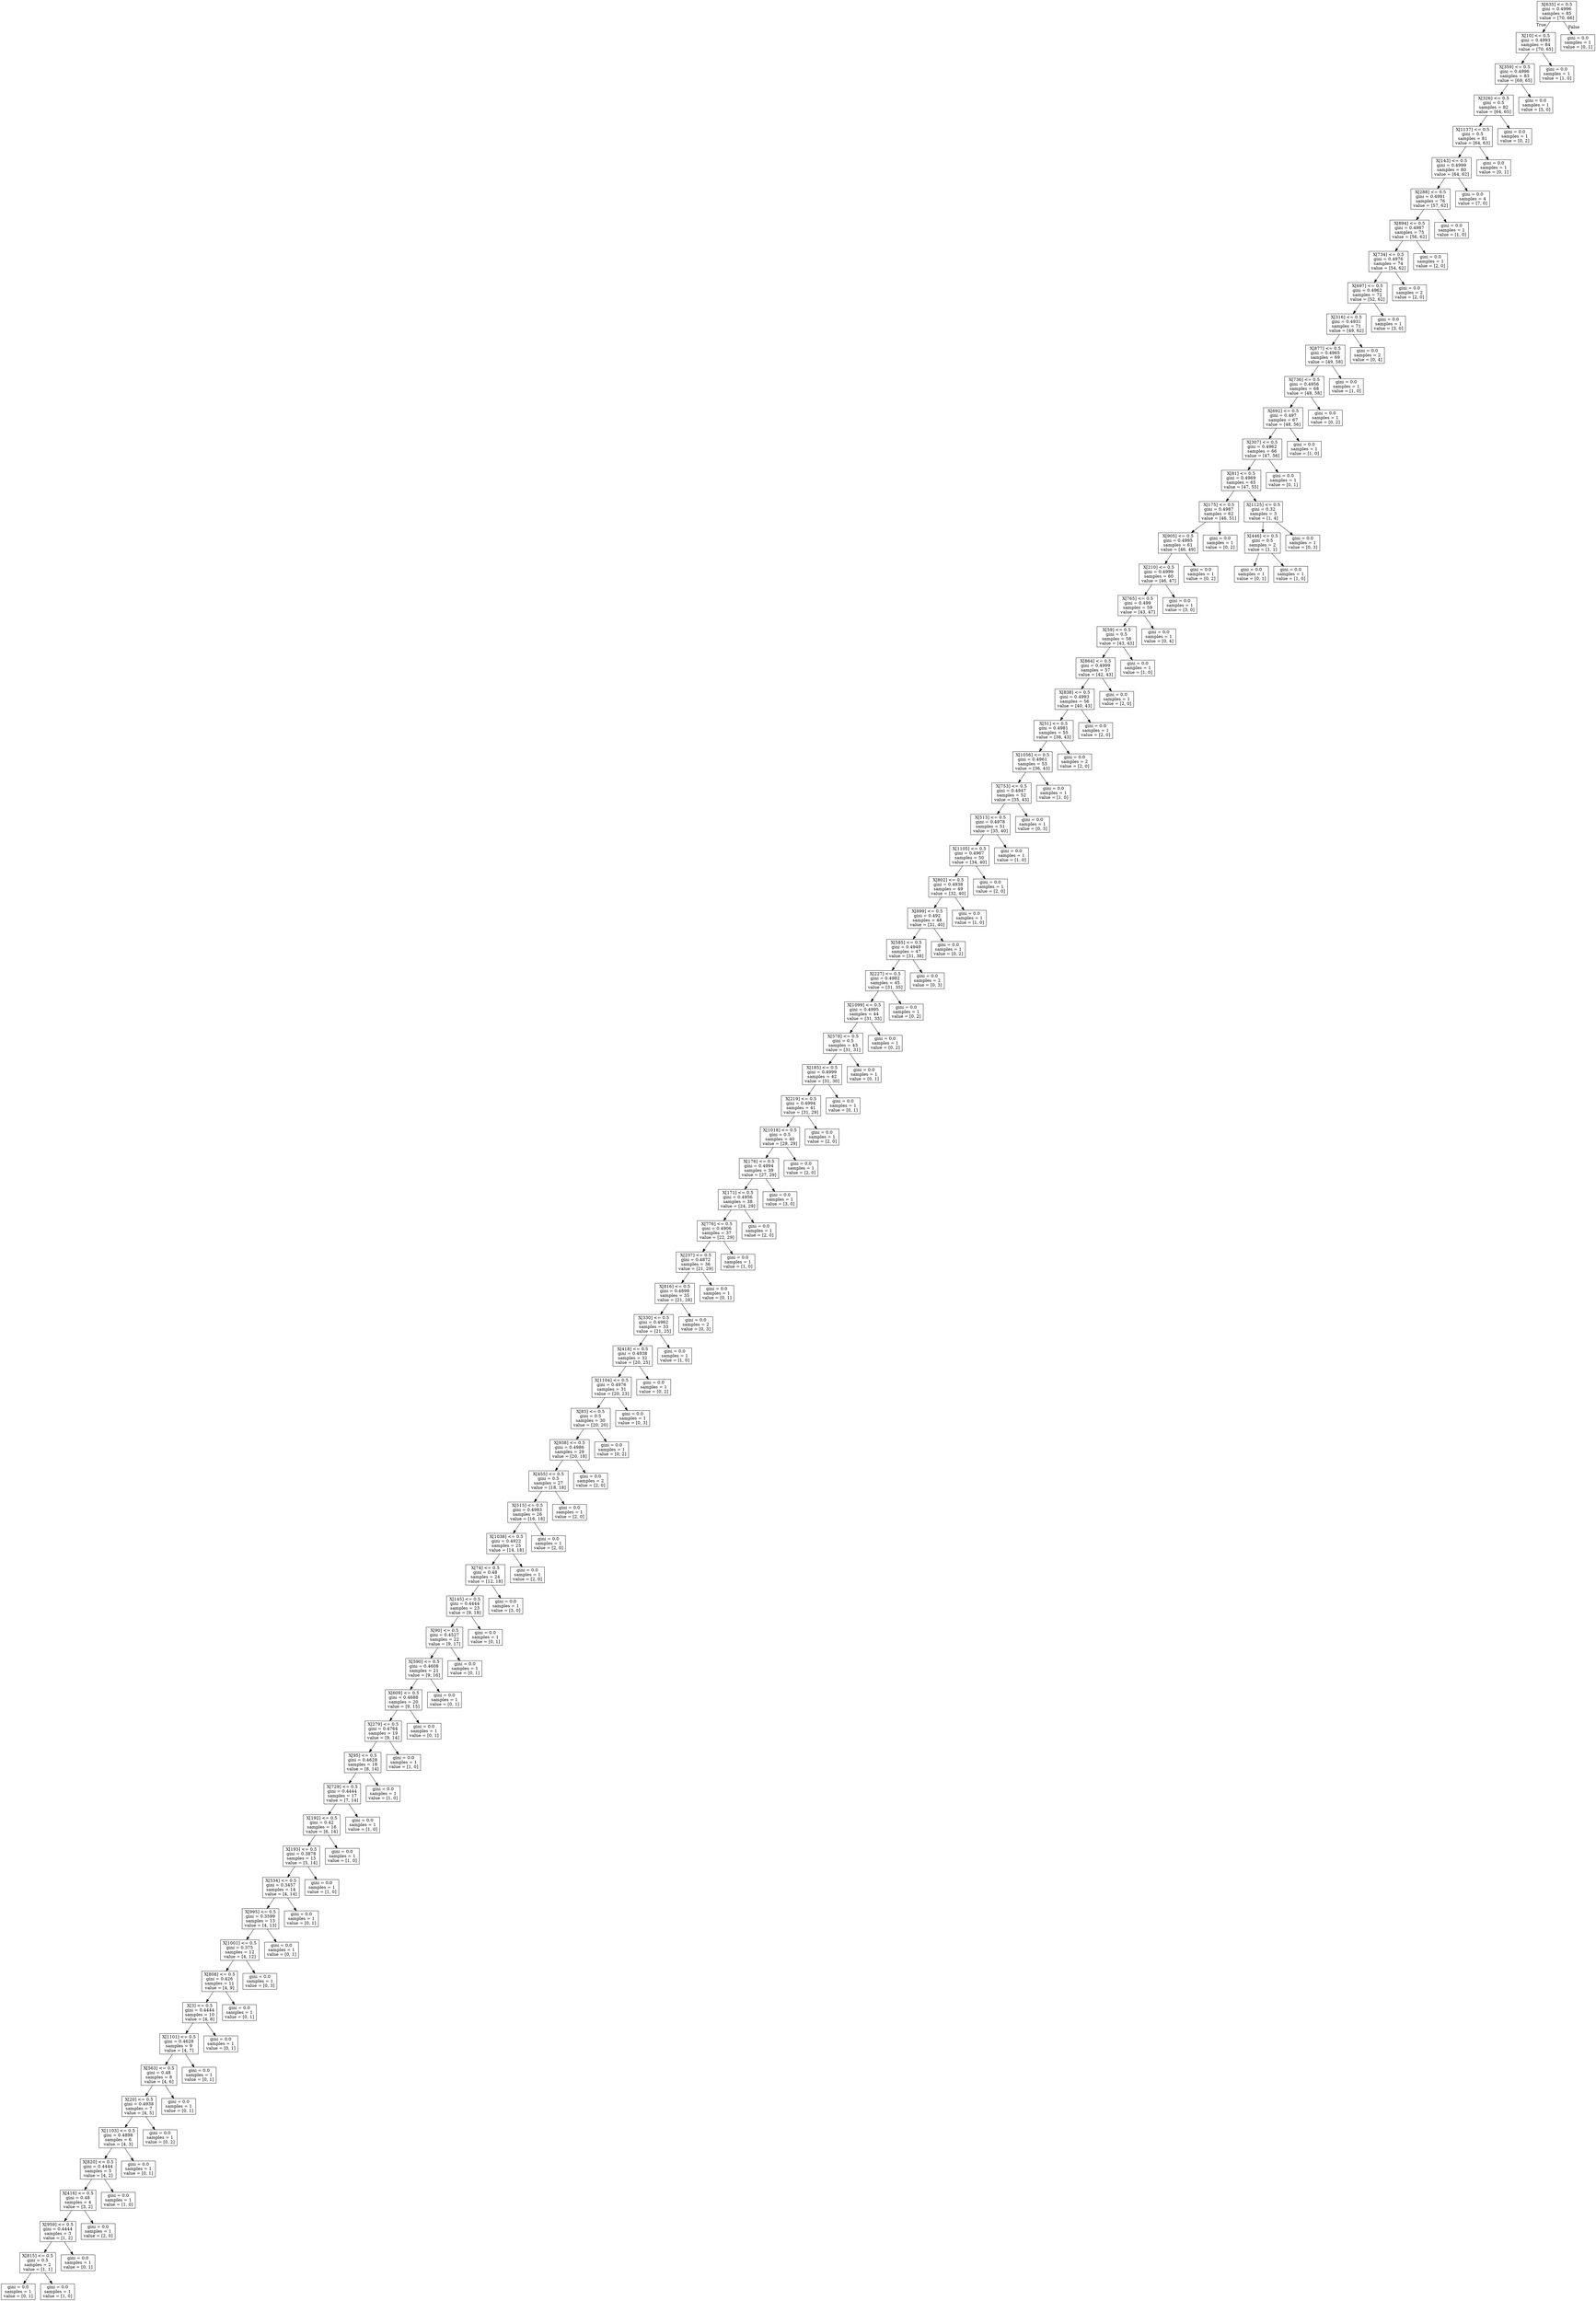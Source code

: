 digraph Tree {
node [shape=box] ;
0 [label="X[635] <= 0.5\ngini = 0.4996\nsamples = 85\nvalue = [70, 66]"] ;
1 [label="X[10] <= 0.5\ngini = 0.4993\nsamples = 84\nvalue = [70, 65]"] ;
0 -> 1 [labeldistance=2.5, labelangle=45, headlabel="True"] ;
2 [label="X[359] <= 0.5\ngini = 0.4996\nsamples = 83\nvalue = [69, 65]"] ;
1 -> 2 ;
3 [label="X[326] <= 0.5\ngini = 0.5\nsamples = 82\nvalue = [64, 65]"] ;
2 -> 3 ;
4 [label="X[1137] <= 0.5\ngini = 0.5\nsamples = 81\nvalue = [64, 63]"] ;
3 -> 4 ;
5 [label="X[143] <= 0.5\ngini = 0.4999\nsamples = 80\nvalue = [64, 62]"] ;
4 -> 5 ;
6 [label="X[288] <= 0.5\ngini = 0.4991\nsamples = 76\nvalue = [57, 62]"] ;
5 -> 6 ;
7 [label="X[894] <= 0.5\ngini = 0.4987\nsamples = 75\nvalue = [56, 62]"] ;
6 -> 7 ;
8 [label="X[734] <= 0.5\ngini = 0.4976\nsamples = 74\nvalue = [54, 62]"] ;
7 -> 8 ;
9 [label="X[697] <= 0.5\ngini = 0.4962\nsamples = 72\nvalue = [52, 62]"] ;
8 -> 9 ;
10 [label="X[316] <= 0.5\ngini = 0.4931\nsamples = 71\nvalue = [49, 62]"] ;
9 -> 10 ;
11 [label="X[877] <= 0.5\ngini = 0.4965\nsamples = 69\nvalue = [49, 58]"] ;
10 -> 11 ;
12 [label="X[736] <= 0.5\ngini = 0.4956\nsamples = 68\nvalue = [48, 58]"] ;
11 -> 12 ;
13 [label="X[692] <= 0.5\ngini = 0.497\nsamples = 67\nvalue = [48, 56]"] ;
12 -> 13 ;
14 [label="X[307] <= 0.5\ngini = 0.4962\nsamples = 66\nvalue = [47, 56]"] ;
13 -> 14 ;
15 [label="X[81] <= 0.5\ngini = 0.4969\nsamples = 65\nvalue = [47, 55]"] ;
14 -> 15 ;
16 [label="X[175] <= 0.5\ngini = 0.4987\nsamples = 62\nvalue = [46, 51]"] ;
15 -> 16 ;
17 [label="X[905] <= 0.5\ngini = 0.4995\nsamples = 61\nvalue = [46, 49]"] ;
16 -> 17 ;
18 [label="X[210] <= 0.5\ngini = 0.4999\nsamples = 60\nvalue = [46, 47]"] ;
17 -> 18 ;
19 [label="X[765] <= 0.5\ngini = 0.499\nsamples = 59\nvalue = [43, 47]"] ;
18 -> 19 ;
20 [label="X[59] <= 0.5\ngini = 0.5\nsamples = 58\nvalue = [43, 43]"] ;
19 -> 20 ;
21 [label="X[864] <= 0.5\ngini = 0.4999\nsamples = 57\nvalue = [42, 43]"] ;
20 -> 21 ;
22 [label="X[838] <= 0.5\ngini = 0.4993\nsamples = 56\nvalue = [40, 43]"] ;
21 -> 22 ;
23 [label="X[51] <= 0.5\ngini = 0.4981\nsamples = 55\nvalue = [38, 43]"] ;
22 -> 23 ;
24 [label="X[1056] <= 0.5\ngini = 0.4961\nsamples = 53\nvalue = [36, 43]"] ;
23 -> 24 ;
25 [label="X[753] <= 0.5\ngini = 0.4947\nsamples = 52\nvalue = [35, 43]"] ;
24 -> 25 ;
26 [label="X[513] <= 0.5\ngini = 0.4978\nsamples = 51\nvalue = [35, 40]"] ;
25 -> 26 ;
27 [label="X[1105] <= 0.5\ngini = 0.4967\nsamples = 50\nvalue = [34, 40]"] ;
26 -> 27 ;
28 [label="X[802] <= 0.5\ngini = 0.4938\nsamples = 49\nvalue = [32, 40]"] ;
27 -> 28 ;
29 [label="X[699] <= 0.5\ngini = 0.492\nsamples = 48\nvalue = [31, 40]"] ;
28 -> 29 ;
30 [label="X[585] <= 0.5\ngini = 0.4949\nsamples = 47\nvalue = [31, 38]"] ;
29 -> 30 ;
31 [label="X[227] <= 0.5\ngini = 0.4982\nsamples = 45\nvalue = [31, 35]"] ;
30 -> 31 ;
32 [label="X[1099] <= 0.5\ngini = 0.4995\nsamples = 44\nvalue = [31, 33]"] ;
31 -> 32 ;
33 [label="X[578] <= 0.5\ngini = 0.5\nsamples = 43\nvalue = [31, 31]"] ;
32 -> 33 ;
34 [label="X[185] <= 0.5\ngini = 0.4999\nsamples = 42\nvalue = [31, 30]"] ;
33 -> 34 ;
35 [label="X[219] <= 0.5\ngini = 0.4994\nsamples = 41\nvalue = [31, 29]"] ;
34 -> 35 ;
36 [label="X[1018] <= 0.5\ngini = 0.5\nsamples = 40\nvalue = [29, 29]"] ;
35 -> 36 ;
37 [label="X[176] <= 0.5\ngini = 0.4994\nsamples = 39\nvalue = [27, 29]"] ;
36 -> 37 ;
38 [label="X[171] <= 0.5\ngini = 0.4956\nsamples = 38\nvalue = [24, 29]"] ;
37 -> 38 ;
39 [label="X[776] <= 0.5\ngini = 0.4906\nsamples = 37\nvalue = [22, 29]"] ;
38 -> 39 ;
40 [label="X[237] <= 0.5\ngini = 0.4872\nsamples = 36\nvalue = [21, 29]"] ;
39 -> 40 ;
41 [label="X[816] <= 0.5\ngini = 0.4898\nsamples = 35\nvalue = [21, 28]"] ;
40 -> 41 ;
42 [label="X[330] <= 0.5\ngini = 0.4962\nsamples = 33\nvalue = [21, 25]"] ;
41 -> 42 ;
43 [label="X[418] <= 0.5\ngini = 0.4938\nsamples = 32\nvalue = [20, 25]"] ;
42 -> 43 ;
44 [label="X[1104] <= 0.5\ngini = 0.4976\nsamples = 31\nvalue = [20, 23]"] ;
43 -> 44 ;
45 [label="X[83] <= 0.5\ngini = 0.5\nsamples = 30\nvalue = [20, 20]"] ;
44 -> 45 ;
46 [label="X[938] <= 0.5\ngini = 0.4986\nsamples = 29\nvalue = [20, 18]"] ;
45 -> 46 ;
47 [label="X[455] <= 0.5\ngini = 0.5\nsamples = 27\nvalue = [18, 18]"] ;
46 -> 47 ;
48 [label="X[515] <= 0.5\ngini = 0.4983\nsamples = 26\nvalue = [16, 18]"] ;
47 -> 48 ;
49 [label="X[1038] <= 0.5\ngini = 0.4922\nsamples = 25\nvalue = [14, 18]"] ;
48 -> 49 ;
50 [label="X[74] <= 0.5\ngini = 0.48\nsamples = 24\nvalue = [12, 18]"] ;
49 -> 50 ;
51 [label="X[145] <= 0.5\ngini = 0.4444\nsamples = 23\nvalue = [9, 18]"] ;
50 -> 51 ;
52 [label="X[90] <= 0.5\ngini = 0.4527\nsamples = 22\nvalue = [9, 17]"] ;
51 -> 52 ;
53 [label="X[590] <= 0.5\ngini = 0.4608\nsamples = 21\nvalue = [9, 16]"] ;
52 -> 53 ;
54 [label="X[609] <= 0.5\ngini = 0.4688\nsamples = 20\nvalue = [9, 15]"] ;
53 -> 54 ;
55 [label="X[279] <= 0.5\ngini = 0.4764\nsamples = 19\nvalue = [9, 14]"] ;
54 -> 55 ;
56 [label="X[95] <= 0.5\ngini = 0.4628\nsamples = 18\nvalue = [8, 14]"] ;
55 -> 56 ;
57 [label="X[729] <= 0.5\ngini = 0.4444\nsamples = 17\nvalue = [7, 14]"] ;
56 -> 57 ;
58 [label="X[192] <= 0.5\ngini = 0.42\nsamples = 16\nvalue = [6, 14]"] ;
57 -> 58 ;
59 [label="X[193] <= 0.5\ngini = 0.3878\nsamples = 15\nvalue = [5, 14]"] ;
58 -> 59 ;
60 [label="X[534] <= 0.5\ngini = 0.3457\nsamples = 14\nvalue = [4, 14]"] ;
59 -> 60 ;
61 [label="X[995] <= 0.5\ngini = 0.3599\nsamples = 13\nvalue = [4, 13]"] ;
60 -> 61 ;
62 [label="X[1001] <= 0.5\ngini = 0.375\nsamples = 12\nvalue = [4, 12]"] ;
61 -> 62 ;
63 [label="X[808] <= 0.5\ngini = 0.426\nsamples = 11\nvalue = [4, 9]"] ;
62 -> 63 ;
64 [label="X[3] <= 0.5\ngini = 0.4444\nsamples = 10\nvalue = [4, 8]"] ;
63 -> 64 ;
65 [label="X[1101] <= 0.5\ngini = 0.4628\nsamples = 9\nvalue = [4, 7]"] ;
64 -> 65 ;
66 [label="X[563] <= 0.5\ngini = 0.48\nsamples = 8\nvalue = [4, 6]"] ;
65 -> 66 ;
67 [label="X[20] <= 0.5\ngini = 0.4938\nsamples = 7\nvalue = [4, 5]"] ;
66 -> 67 ;
68 [label="X[1103] <= 0.5\ngini = 0.4898\nsamples = 6\nvalue = [4, 3]"] ;
67 -> 68 ;
69 [label="X[820] <= 0.5\ngini = 0.4444\nsamples = 5\nvalue = [4, 2]"] ;
68 -> 69 ;
70 [label="X[416] <= 0.5\ngini = 0.48\nsamples = 4\nvalue = [3, 2]"] ;
69 -> 70 ;
71 [label="X[959] <= 0.5\ngini = 0.4444\nsamples = 3\nvalue = [1, 2]"] ;
70 -> 71 ;
72 [label="X[815] <= 0.5\ngini = 0.5\nsamples = 2\nvalue = [1, 1]"] ;
71 -> 72 ;
73 [label="gini = 0.0\nsamples = 1\nvalue = [0, 1]"] ;
72 -> 73 ;
74 [label="gini = 0.0\nsamples = 1\nvalue = [1, 0]"] ;
72 -> 74 ;
75 [label="gini = 0.0\nsamples = 1\nvalue = [0, 1]"] ;
71 -> 75 ;
76 [label="gini = 0.0\nsamples = 1\nvalue = [2, 0]"] ;
70 -> 76 ;
77 [label="gini = 0.0\nsamples = 1\nvalue = [1, 0]"] ;
69 -> 77 ;
78 [label="gini = 0.0\nsamples = 1\nvalue = [0, 1]"] ;
68 -> 78 ;
79 [label="gini = 0.0\nsamples = 1\nvalue = [0, 2]"] ;
67 -> 79 ;
80 [label="gini = 0.0\nsamples = 1\nvalue = [0, 1]"] ;
66 -> 80 ;
81 [label="gini = 0.0\nsamples = 1\nvalue = [0, 1]"] ;
65 -> 81 ;
82 [label="gini = 0.0\nsamples = 1\nvalue = [0, 1]"] ;
64 -> 82 ;
83 [label="gini = 0.0\nsamples = 1\nvalue = [0, 1]"] ;
63 -> 83 ;
84 [label="gini = 0.0\nsamples = 1\nvalue = [0, 3]"] ;
62 -> 84 ;
85 [label="gini = 0.0\nsamples = 1\nvalue = [0, 1]"] ;
61 -> 85 ;
86 [label="gini = 0.0\nsamples = 1\nvalue = [0, 1]"] ;
60 -> 86 ;
87 [label="gini = 0.0\nsamples = 1\nvalue = [1, 0]"] ;
59 -> 87 ;
88 [label="gini = 0.0\nsamples = 1\nvalue = [1, 0]"] ;
58 -> 88 ;
89 [label="gini = 0.0\nsamples = 1\nvalue = [1, 0]"] ;
57 -> 89 ;
90 [label="gini = 0.0\nsamples = 1\nvalue = [1, 0]"] ;
56 -> 90 ;
91 [label="gini = 0.0\nsamples = 1\nvalue = [1, 0]"] ;
55 -> 91 ;
92 [label="gini = 0.0\nsamples = 1\nvalue = [0, 1]"] ;
54 -> 92 ;
93 [label="gini = 0.0\nsamples = 1\nvalue = [0, 1]"] ;
53 -> 93 ;
94 [label="gini = 0.0\nsamples = 1\nvalue = [0, 1]"] ;
52 -> 94 ;
95 [label="gini = 0.0\nsamples = 1\nvalue = [0, 1]"] ;
51 -> 95 ;
96 [label="gini = 0.0\nsamples = 1\nvalue = [3, 0]"] ;
50 -> 96 ;
97 [label="gini = 0.0\nsamples = 1\nvalue = [2, 0]"] ;
49 -> 97 ;
98 [label="gini = 0.0\nsamples = 1\nvalue = [2, 0]"] ;
48 -> 98 ;
99 [label="gini = 0.0\nsamples = 1\nvalue = [2, 0]"] ;
47 -> 99 ;
100 [label="gini = 0.0\nsamples = 2\nvalue = [2, 0]"] ;
46 -> 100 ;
101 [label="gini = 0.0\nsamples = 1\nvalue = [0, 2]"] ;
45 -> 101 ;
102 [label="gini = 0.0\nsamples = 1\nvalue = [0, 3]"] ;
44 -> 102 ;
103 [label="gini = 0.0\nsamples = 1\nvalue = [0, 2]"] ;
43 -> 103 ;
104 [label="gini = 0.0\nsamples = 1\nvalue = [1, 0]"] ;
42 -> 104 ;
105 [label="gini = 0.0\nsamples = 2\nvalue = [0, 3]"] ;
41 -> 105 ;
106 [label="gini = 0.0\nsamples = 1\nvalue = [0, 1]"] ;
40 -> 106 ;
107 [label="gini = 0.0\nsamples = 1\nvalue = [1, 0]"] ;
39 -> 107 ;
108 [label="gini = 0.0\nsamples = 1\nvalue = [2, 0]"] ;
38 -> 108 ;
109 [label="gini = 0.0\nsamples = 1\nvalue = [3, 0]"] ;
37 -> 109 ;
110 [label="gini = 0.0\nsamples = 1\nvalue = [2, 0]"] ;
36 -> 110 ;
111 [label="gini = 0.0\nsamples = 1\nvalue = [2, 0]"] ;
35 -> 111 ;
112 [label="gini = 0.0\nsamples = 1\nvalue = [0, 1]"] ;
34 -> 112 ;
113 [label="gini = 0.0\nsamples = 1\nvalue = [0, 1]"] ;
33 -> 113 ;
114 [label="gini = 0.0\nsamples = 1\nvalue = [0, 2]"] ;
32 -> 114 ;
115 [label="gini = 0.0\nsamples = 1\nvalue = [0, 2]"] ;
31 -> 115 ;
116 [label="gini = 0.0\nsamples = 2\nvalue = [0, 3]"] ;
30 -> 116 ;
117 [label="gini = 0.0\nsamples = 1\nvalue = [0, 2]"] ;
29 -> 117 ;
118 [label="gini = 0.0\nsamples = 1\nvalue = [1, 0]"] ;
28 -> 118 ;
119 [label="gini = 0.0\nsamples = 1\nvalue = [2, 0]"] ;
27 -> 119 ;
120 [label="gini = 0.0\nsamples = 1\nvalue = [1, 0]"] ;
26 -> 120 ;
121 [label="gini = 0.0\nsamples = 1\nvalue = [0, 3]"] ;
25 -> 121 ;
122 [label="gini = 0.0\nsamples = 1\nvalue = [1, 0]"] ;
24 -> 122 ;
123 [label="gini = 0.0\nsamples = 2\nvalue = [2, 0]"] ;
23 -> 123 ;
124 [label="gini = 0.0\nsamples = 1\nvalue = [2, 0]"] ;
22 -> 124 ;
125 [label="gini = 0.0\nsamples = 1\nvalue = [2, 0]"] ;
21 -> 125 ;
126 [label="gini = 0.0\nsamples = 1\nvalue = [1, 0]"] ;
20 -> 126 ;
127 [label="gini = 0.0\nsamples = 1\nvalue = [0, 4]"] ;
19 -> 127 ;
128 [label="gini = 0.0\nsamples = 1\nvalue = [3, 0]"] ;
18 -> 128 ;
129 [label="gini = 0.0\nsamples = 1\nvalue = [0, 2]"] ;
17 -> 129 ;
130 [label="gini = 0.0\nsamples = 1\nvalue = [0, 2]"] ;
16 -> 130 ;
131 [label="X[1125] <= 0.5\ngini = 0.32\nsamples = 3\nvalue = [1, 4]"] ;
15 -> 131 ;
132 [label="X[446] <= 0.5\ngini = 0.5\nsamples = 2\nvalue = [1, 1]"] ;
131 -> 132 ;
133 [label="gini = 0.0\nsamples = 1\nvalue = [0, 1]"] ;
132 -> 133 ;
134 [label="gini = 0.0\nsamples = 1\nvalue = [1, 0]"] ;
132 -> 134 ;
135 [label="gini = 0.0\nsamples = 1\nvalue = [0, 3]"] ;
131 -> 135 ;
136 [label="gini = 0.0\nsamples = 1\nvalue = [0, 1]"] ;
14 -> 136 ;
137 [label="gini = 0.0\nsamples = 1\nvalue = [1, 0]"] ;
13 -> 137 ;
138 [label="gini = 0.0\nsamples = 1\nvalue = [0, 2]"] ;
12 -> 138 ;
139 [label="gini = 0.0\nsamples = 1\nvalue = [1, 0]"] ;
11 -> 139 ;
140 [label="gini = 0.0\nsamples = 2\nvalue = [0, 4]"] ;
10 -> 140 ;
141 [label="gini = 0.0\nsamples = 1\nvalue = [3, 0]"] ;
9 -> 141 ;
142 [label="gini = 0.0\nsamples = 2\nvalue = [2, 0]"] ;
8 -> 142 ;
143 [label="gini = 0.0\nsamples = 1\nvalue = [2, 0]"] ;
7 -> 143 ;
144 [label="gini = 0.0\nsamples = 1\nvalue = [1, 0]"] ;
6 -> 144 ;
145 [label="gini = 0.0\nsamples = 4\nvalue = [7, 0]"] ;
5 -> 145 ;
146 [label="gini = 0.0\nsamples = 1\nvalue = [0, 1]"] ;
4 -> 146 ;
147 [label="gini = 0.0\nsamples = 1\nvalue = [0, 2]"] ;
3 -> 147 ;
148 [label="gini = 0.0\nsamples = 1\nvalue = [5, 0]"] ;
2 -> 148 ;
149 [label="gini = 0.0\nsamples = 1\nvalue = [1, 0]"] ;
1 -> 149 ;
150 [label="gini = 0.0\nsamples = 1\nvalue = [0, 1]"] ;
0 -> 150 [labeldistance=2.5, labelangle=-45, headlabel="False"] ;
}